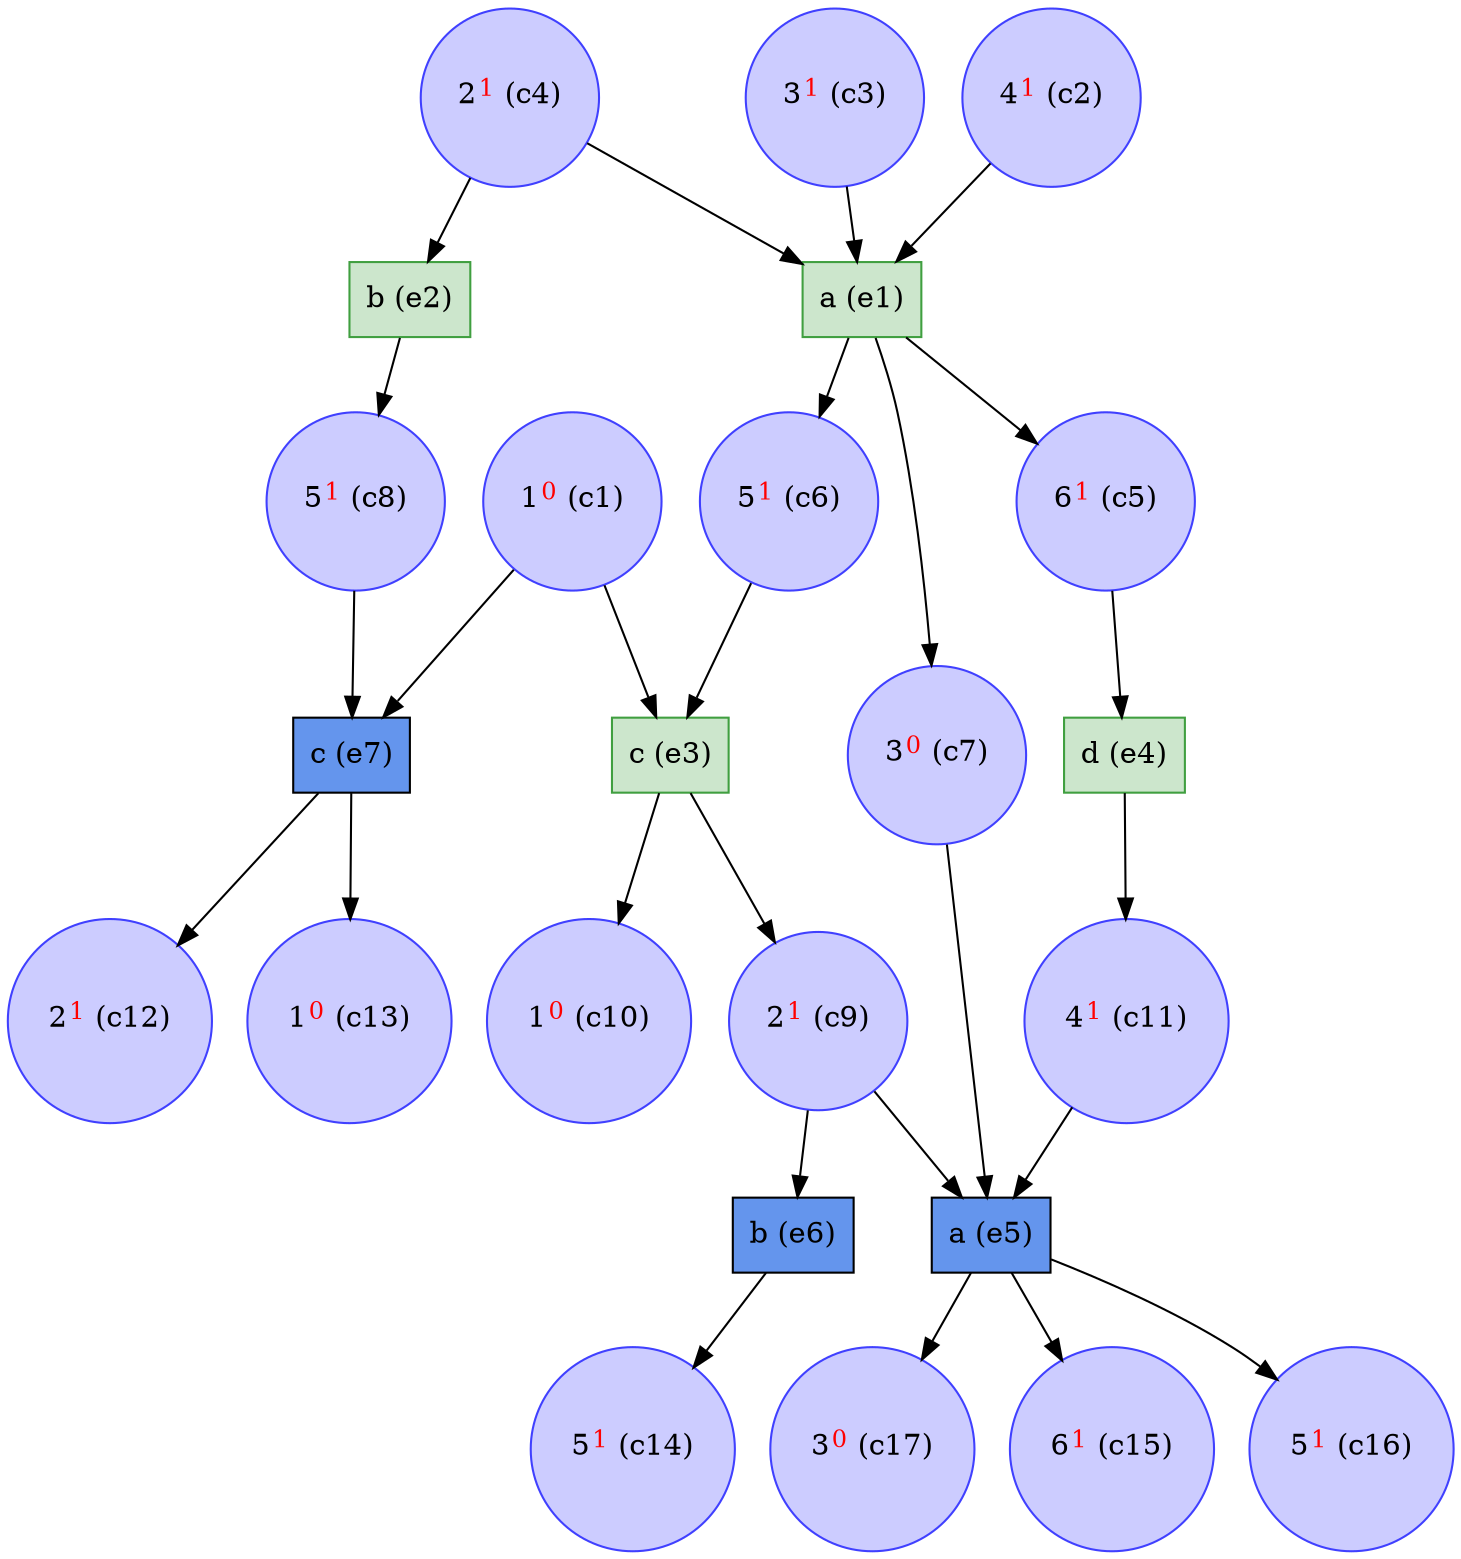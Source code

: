 digraph test {
  c1 -> e7;
  c1 -> e3;
  c2 -> e1;
  c3 -> e1;
  c4 -> e2;
  c4 -> e1;
  e1 -> c5;
  c5 -> e4;
  e1 -> c6;
  c6 -> e3;
  e1 -> c7;
  c7 -> e5;
  e2 -> c8;
  c8 -> e7;
  e3 -> c9;
  c9 -> e5;
  c9 -> e6;
  e3 -> c10;
  e4 -> c11;
  c11 -> e5;
  e7 -> c12;
  e7 -> c13;
  e6 -> c14;
  e5 -> c15;
  e5 -> c16;
  e5 -> c17;
  c1 [color="#4040ff" fillcolor="#ccccff" label= <1<FONT COLOR="red"><SUP>0</SUP></FONT>&nbsp;(c1)> shape=circle style=filled];
  c2 [color="#4040ff" fillcolor="#ccccff" label= <4<FONT COLOR="red"><SUP>1</SUP></FONT>&nbsp;(c2)> shape=circle style=filled];
  c3 [color="#4040ff" fillcolor="#ccccff" label= <3<FONT COLOR="red"><SUP>1</SUP></FONT>&nbsp;(c3)> shape=circle style=filled];
  c4 [color="#4040ff" fillcolor="#ccccff" label= <2<FONT COLOR="red"><SUP>1</SUP></FONT>&nbsp;(c4)> shape=circle style=filled];
  c5 [color="#4040ff" fillcolor="#ccccff" label= <6<FONT COLOR="red"><SUP>1</SUP></FONT>&nbsp;(c5)> shape=circle style=filled];
  c6 [color="#4040ff" fillcolor="#ccccff" label= <5<FONT COLOR="red"><SUP>1</SUP></FONT>&nbsp;(c6)> shape=circle style=filled];
  c7 [color="#4040ff" fillcolor="#ccccff" label= <3<FONT COLOR="red"><SUP>0</SUP></FONT>&nbsp;(c7)> shape=circle style=filled];
  c8 [color="#4040ff" fillcolor="#ccccff" label= <5<FONT COLOR="red"><SUP>1</SUP></FONT>&nbsp;(c8)> shape=circle style=filled];
  c9 [color="#4040ff" fillcolor="#ccccff" label= <2<FONT COLOR="red"><SUP>1</SUP></FONT>&nbsp;(c9)> shape=circle style=filled];
  c10 [color="#4040ff" fillcolor="#ccccff" label= <1<FONT COLOR="red"><SUP>0</SUP></FONT>&nbsp;(c10)> shape=circle style=filled];
  c11 [color="#4040ff" fillcolor="#ccccff" label= <4<FONT COLOR="red"><SUP>1</SUP></FONT>&nbsp;(c11)> shape=circle style=filled];
  c12 [color="#4040ff" fillcolor="#ccccff" label= <2<FONT COLOR="red"><SUP>1</SUP></FONT>&nbsp;(c12)> shape=circle style=filled];
  c13 [color="#4040ff" fillcolor="#ccccff" label= <1<FONT COLOR="red"><SUP>0</SUP></FONT>&nbsp;(c13)> shape=circle style=filled];
  c14 [color="#4040ff" fillcolor="#ccccff" label= <5<FONT COLOR="red"><SUP>1</SUP></FONT>&nbsp;(c14)> shape=circle style=filled];
  c15 [color="#4040ff" fillcolor="#ccccff" label= <6<FONT COLOR="red"><SUP>1</SUP></FONT>&nbsp;(c15)> shape=circle style=filled];
  c16 [color="#4040ff" fillcolor="#ccccff" label= <5<FONT COLOR="red"><SUP>1</SUP></FONT>&nbsp;(c16)> shape=circle style=filled];
  c17 [color="#4040ff" fillcolor="#ccccff" label= <3<FONT COLOR="red"><SUP>0</SUP></FONT>&nbsp;(c17)> shape=circle style=filled];
  e1 [color="#409f40" fillcolor="#cce6cc" label="a (e1)" shape=box style=filled];
  e2 [color="#409f40" fillcolor="#cce6cc" label="b (e2)" shape=box style=filled];
  e3 [color="#409f40" fillcolor="#cce6cc" label="c (e3)" shape=box style=filled];
  e4 [color="#409f40" fillcolor="#cce6cc" label="d (e4)" shape=box style=filled];
  e5 [color=black fillcolor=cornflowerblue label="a (e5)" shape=box style=filled];
  e6 [color=black fillcolor=cornflowerblue label="b (e6)" shape=box style=filled];
  e7 [color=black fillcolor=cornflowerblue label="c (e7)" shape=box style=filled];
}
